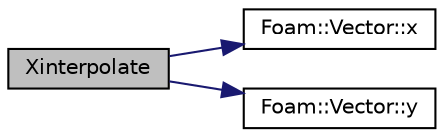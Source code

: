 digraph "Xinterpolate"
{
  bgcolor="transparent";
  edge [fontname="Helvetica",fontsize="10",labelfontname="Helvetica",labelfontsize="10"];
  node [fontname="Helvetica",fontsize="10",shape=record];
  rankdir="LR";
  Node99724 [label="Xinterpolate",height=0.2,width=0.4,color="black", fillcolor="grey75", style="filled", fontcolor="black"];
  Node99724 -> Node99725 [color="midnightblue",fontsize="10",style="solid",fontname="Helvetica"];
  Node99725 [label="Foam::Vector::x",height=0.2,width=0.4,color="black",URL="$a29749.html#a63327976e5a8359700064a02ae22548e"];
  Node99724 -> Node99726 [color="midnightblue",fontsize="10",style="solid",fontname="Helvetica"];
  Node99726 [label="Foam::Vector::y",height=0.2,width=0.4,color="black",URL="$a29749.html#a1ee865f676fbac703a49c6654dd3ad74"];
}
